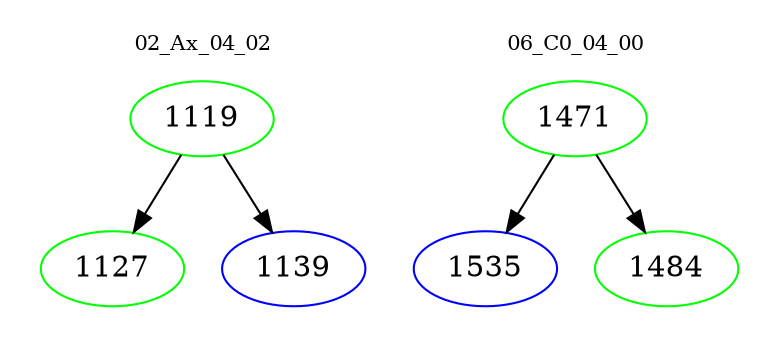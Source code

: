 digraph{
subgraph cluster_0 {
color = white
label = "02_Ax_04_02";
fontsize=10;
T0_1119 [label="1119", color="green"]
T0_1119 -> T0_1127 [color="black"]
T0_1127 [label="1127", color="green"]
T0_1119 -> T0_1139 [color="black"]
T0_1139 [label="1139", color="blue"]
}
subgraph cluster_1 {
color = white
label = "06_C0_04_00";
fontsize=10;
T1_1471 [label="1471", color="green"]
T1_1471 -> T1_1535 [color="black"]
T1_1535 [label="1535", color="blue"]
T1_1471 -> T1_1484 [color="black"]
T1_1484 [label="1484", color="green"]
}
}
